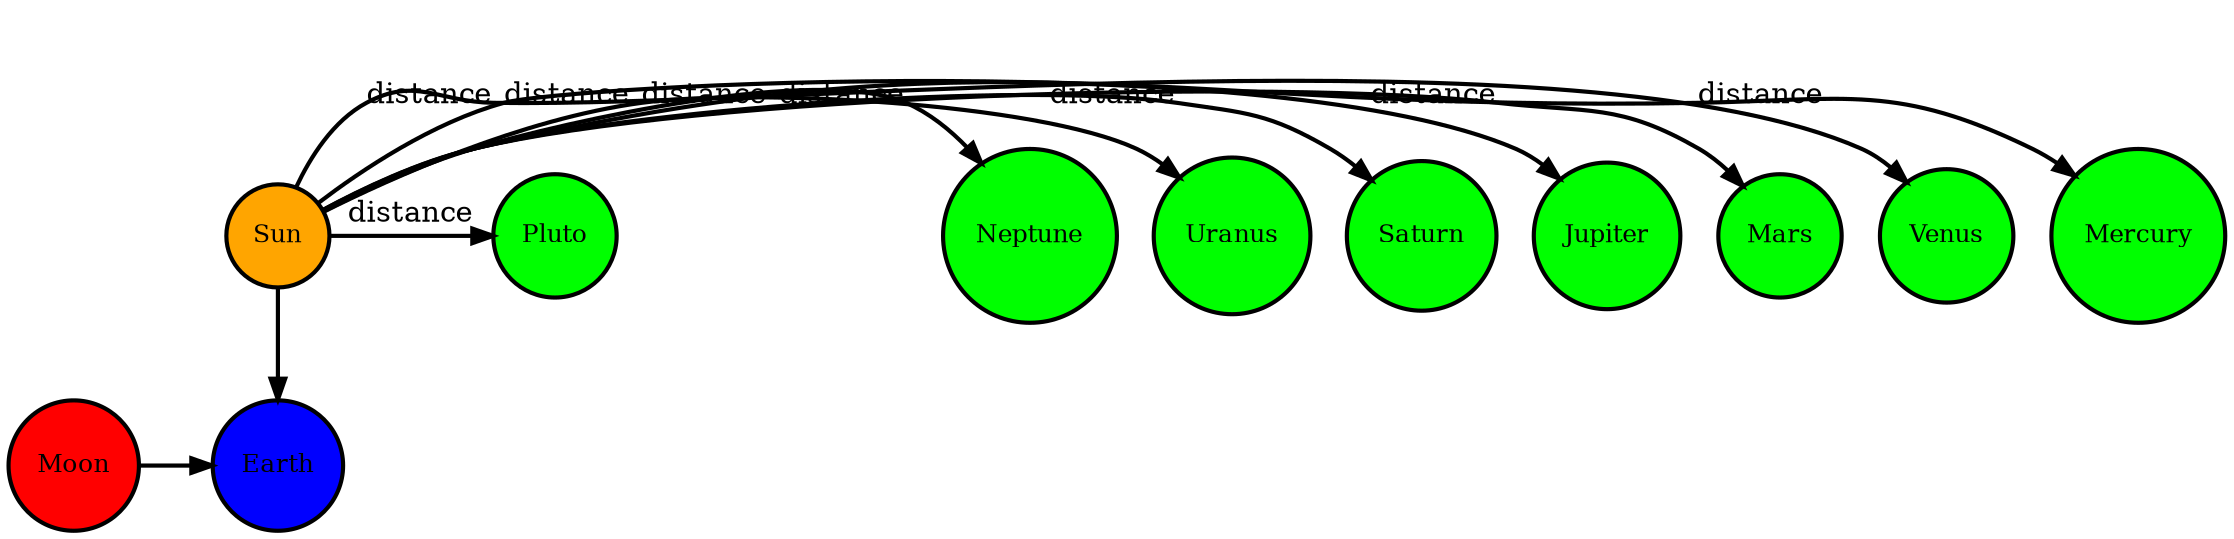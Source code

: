 digraph Solarsys {
  Sun [label = "Sun\n", fillcolor = "orange", penwidth = "2", shape = "circle", fontsize = "12", style = "filled"];
subgraph  {
  rank = "same";
  Moon [label = "Moon\n", fillcolor = "red", penwidth = "2", shape = "circle", fontsize = "12", style = "filled"];
  Earth [label = "Earth\n", fillcolor = "blue", penwidth = "2", shape = "circle", fontsize = "12", style = "filled"];
  Moon -> Earth [penwidth = "2", color = "black", labeltooltip = "distance"]
}
  Sun -> Earth [penwidth = "2", color = "black", labeltooltip = "distance"]
subgraph  {
  rank = "same";
  Mercury [label = "Mercury\n", fillcolor = "green", penwidth = "2", shape = "circle", fontsize = "12", style = "filled"];
  Sun -> Mercury [label = "distance", penwidth = "2", color = "black"]
}
subgraph  {
  rank = "same";
  Venus [label = "Venus\n", fillcolor = "green", penwidth = "2", shape = "circle", fontsize = "12", style = "filled"];
  Sun -> Venus [label = "distance", penwidth = "2", color = "black"]
}
subgraph  {
  rank = "same";
  Mars [label = "Mars\n", fillcolor = "green", penwidth = "2", shape = "circle", fontsize = "12", style = "filled"];
  Sun -> Mars [label = "distance", penwidth = "2", color = "black"]
}
subgraph  {
  rank = "same";
  Jupiter [label = "Jupiter\n", fillcolor = "green", penwidth = "2", shape = "circle", fontsize = "12", style = "filled"];
  Sun -> Jupiter [label = "distance", penwidth = "2", color = "black"]
}
subgraph  {
  rank = "same";
  Saturn [label = "Saturn\n", fillcolor = "green", penwidth = "2", shape = "circle", fontsize = "12", style = "filled"];
  Sun -> Saturn [label = "distance", penwidth = "2", color = "black"]
}
subgraph  {
  rank = "same";
  Uranus [label = "Uranus\n", fillcolor = "green", penwidth = "2", shape = "circle", fontsize = "12", style = "filled"];
  Sun -> Uranus [label = "distance", penwidth = "2", color = "black"]
}
subgraph  {
  rank = "same";
  Neptune [label = "Neptune\n", fillcolor = "green", penwidth = "2", shape = "circle", fontsize = "12", style = "filled"];
  Sun -> Neptune [label = "distance", penwidth = "2", color = "black"]
}
subgraph  {
  rank = "same";
  Pluto [label = "Pluto\n", fillcolor = "green", penwidth = "2", shape = "circle", fontsize = "12", style = "filled"];
  Sun -> Pluto [label = "distance", penwidth = "2", color = "black"]
}
}
